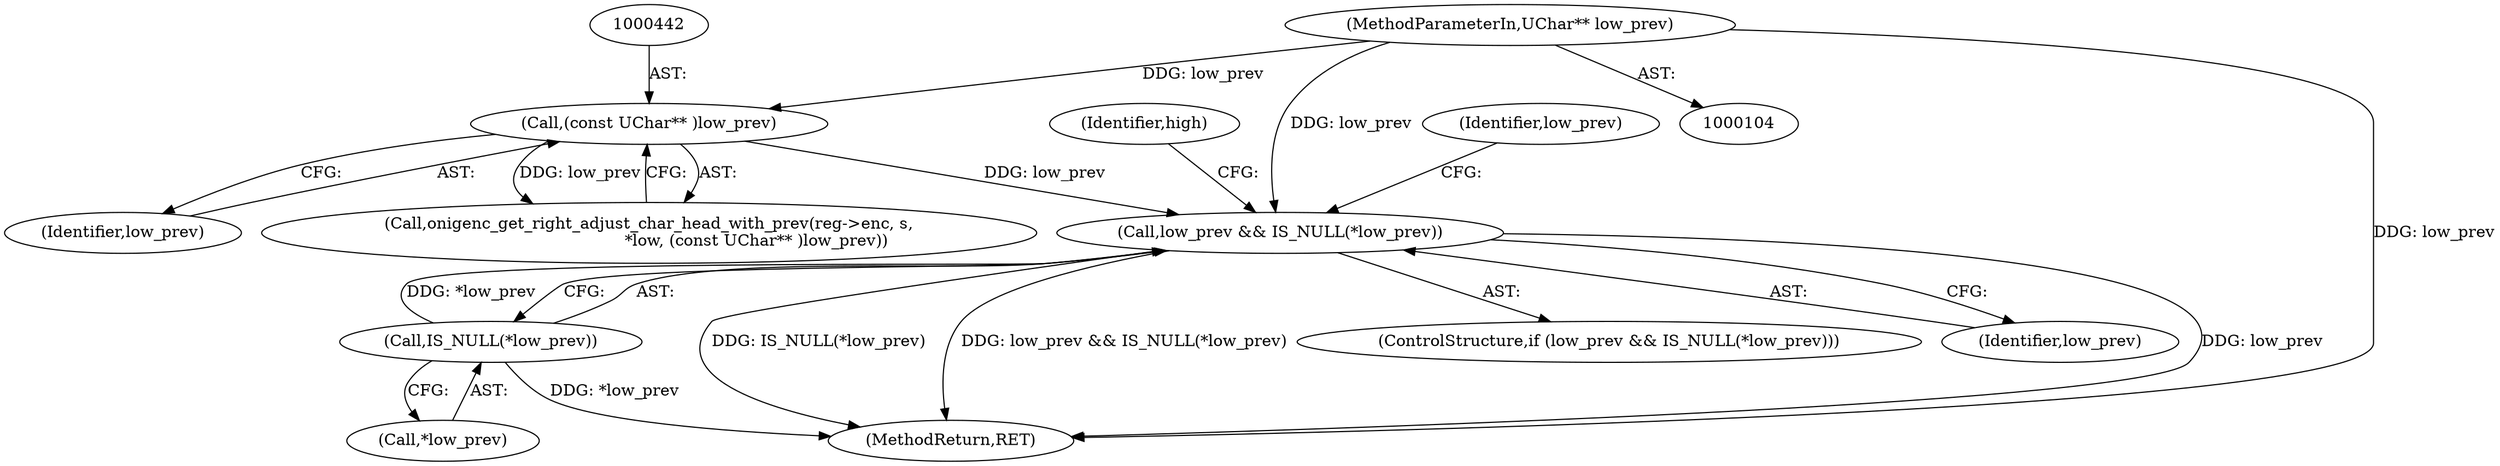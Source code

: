digraph "0_oniguruma_9690d3ab1f9bcd2db8cbe1fe3ee4a5da606b8814@pointer" {
"1000445" [label="(Call,low_prev && IS_NULL(*low_prev))"];
"1000441" [label="(Call,(const UChar** )low_prev)"];
"1000112" [label="(MethodParameterIn,UChar** low_prev)"];
"1000447" [label="(Call,IS_NULL(*low_prev))"];
"1000452" [label="(Identifier,low_prev)"];
"1000482" [label="(Identifier,high)"];
"1000447" [label="(Call,IS_NULL(*low_prev))"];
"1000448" [label="(Call,*low_prev)"];
"1000444" [label="(ControlStructure,if (low_prev && IS_NULL(*low_prev)))"];
"1000443" [label="(Identifier,low_prev)"];
"1000513" [label="(MethodReturn,RET)"];
"1000112" [label="(MethodParameterIn,UChar** low_prev)"];
"1000446" [label="(Identifier,low_prev)"];
"1000445" [label="(Call,low_prev && IS_NULL(*low_prev))"];
"1000434" [label="(Call,onigenc_get_right_adjust_char_head_with_prev(reg->enc, s,\n                                          *low, (const UChar** )low_prev))"];
"1000441" [label="(Call,(const UChar** )low_prev)"];
"1000445" -> "1000444"  [label="AST: "];
"1000445" -> "1000446"  [label="CFG: "];
"1000445" -> "1000447"  [label="CFG: "];
"1000446" -> "1000445"  [label="AST: "];
"1000447" -> "1000445"  [label="AST: "];
"1000452" -> "1000445"  [label="CFG: "];
"1000482" -> "1000445"  [label="CFG: "];
"1000445" -> "1000513"  [label="DDG: low_prev"];
"1000445" -> "1000513"  [label="DDG: IS_NULL(*low_prev)"];
"1000445" -> "1000513"  [label="DDG: low_prev && IS_NULL(*low_prev)"];
"1000441" -> "1000445"  [label="DDG: low_prev"];
"1000112" -> "1000445"  [label="DDG: low_prev"];
"1000447" -> "1000445"  [label="DDG: *low_prev"];
"1000441" -> "1000434"  [label="AST: "];
"1000441" -> "1000443"  [label="CFG: "];
"1000442" -> "1000441"  [label="AST: "];
"1000443" -> "1000441"  [label="AST: "];
"1000434" -> "1000441"  [label="CFG: "];
"1000441" -> "1000434"  [label="DDG: low_prev"];
"1000112" -> "1000441"  [label="DDG: low_prev"];
"1000112" -> "1000104"  [label="AST: "];
"1000112" -> "1000513"  [label="DDG: low_prev"];
"1000447" -> "1000448"  [label="CFG: "];
"1000448" -> "1000447"  [label="AST: "];
"1000447" -> "1000513"  [label="DDG: *low_prev"];
}
